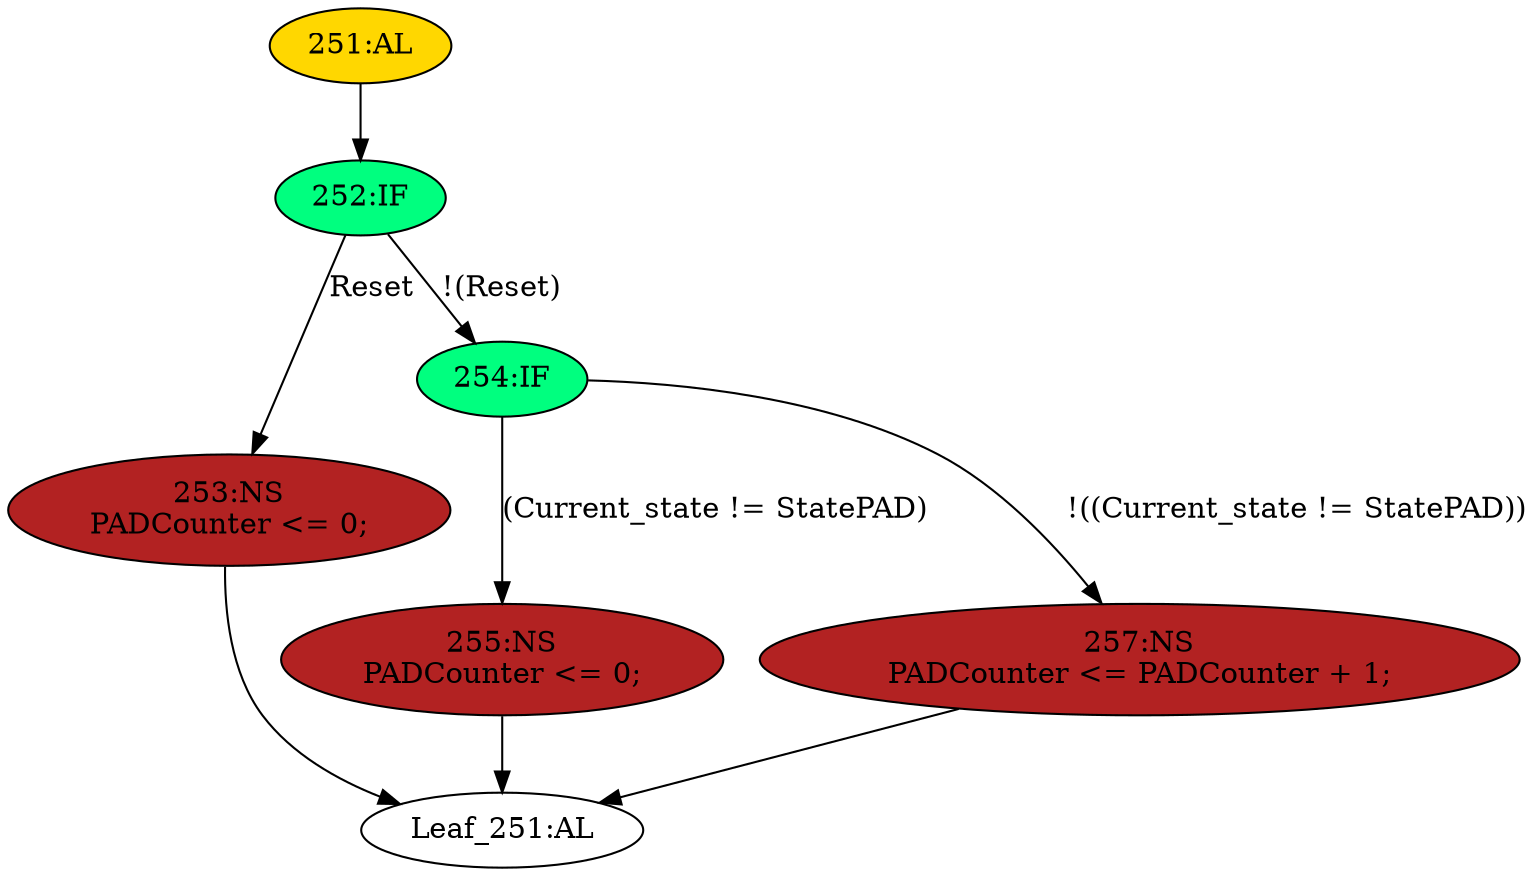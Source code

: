 strict digraph "" {
	node [label="\N"];
	"253:NS"	 [ast="<pyverilog.vparser.ast.NonblockingSubstitution object at 0x7f104a56c1d0>",
		fillcolor=firebrick,
		label="253:NS
PADCounter <= 0;",
		statements="[<pyverilog.vparser.ast.NonblockingSubstitution object at 0x7f104a56c1d0>]",
		style=filled,
		typ=NonblockingSubstitution];
	"Leaf_251:AL"	 [def_var="['PADCounter']",
		label="Leaf_251:AL"];
	"253:NS" -> "Leaf_251:AL"	 [cond="[]",
		lineno=None];
	"254:IF"	 [ast="<pyverilog.vparser.ast.IfStatement object at 0x7f104a56ced0>",
		fillcolor=springgreen,
		label="254:IF",
		statements="[]",
		style=filled,
		typ=IfStatement];
	"255:NS"	 [ast="<pyverilog.vparser.ast.NonblockingSubstitution object at 0x7f104a572190>",
		fillcolor=firebrick,
		label="255:NS
PADCounter <= 0;",
		statements="[<pyverilog.vparser.ast.NonblockingSubstitution object at 0x7f104a572190>]",
		style=filled,
		typ=NonblockingSubstitution];
	"254:IF" -> "255:NS"	 [cond="['Current_state', 'StatePAD']",
		label="(Current_state != StatePAD)",
		lineno=254];
	"257:NS"	 [ast="<pyverilog.vparser.ast.NonblockingSubstitution object at 0x7f104a56cf50>",
		fillcolor=firebrick,
		label="257:NS
PADCounter <= PADCounter + 1;",
		statements="[<pyverilog.vparser.ast.NonblockingSubstitution object at 0x7f104a56cf50>]",
		style=filled,
		typ=NonblockingSubstitution];
	"254:IF" -> "257:NS"	 [cond="['Current_state', 'StatePAD']",
		label="!((Current_state != StatePAD))",
		lineno=254];
	"251:AL"	 [ast="<pyverilog.vparser.ast.Always object at 0x7f104a5723d0>",
		clk_sens=True,
		fillcolor=gold,
		label="251:AL",
		sens="['Clk', 'Reset']",
		statements="[]",
		style=filled,
		typ=Always,
		use_var="['Reset', 'PADCounter', 'Current_state', 'StatePAD']"];
	"252:IF"	 [ast="<pyverilog.vparser.ast.IfStatement object at 0x7f104a572550>",
		fillcolor=springgreen,
		label="252:IF",
		statements="[]",
		style=filled,
		typ=IfStatement];
	"251:AL" -> "252:IF"	 [cond="[]",
		lineno=None];
	"252:IF" -> "253:NS"	 [cond="['Reset']",
		label=Reset,
		lineno=252];
	"252:IF" -> "254:IF"	 [cond="['Reset']",
		label="!(Reset)",
		lineno=252];
	"255:NS" -> "Leaf_251:AL"	 [cond="[]",
		lineno=None];
	"257:NS" -> "Leaf_251:AL"	 [cond="[]",
		lineno=None];
}
